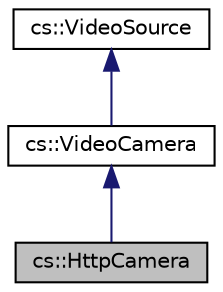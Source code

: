 digraph "cs::HttpCamera"
{
  edge [fontname="Helvetica",fontsize="10",labelfontname="Helvetica",labelfontsize="10"];
  node [fontname="Helvetica",fontsize="10",shape=record];
  Node1 [label="cs::HttpCamera",height=0.2,width=0.4,color="black", fillcolor="grey75", style="filled", fontcolor="black"];
  Node2 -> Node1 [dir="back",color="midnightblue",fontsize="10",style="solid",fontname="Helvetica"];
  Node2 [label="cs::VideoCamera",height=0.2,width=0.4,color="black", fillcolor="white", style="filled",URL="$classcs_1_1VideoCamera.html",tooltip="A source that represents a video camera. "];
  Node3 -> Node2 [dir="back",color="midnightblue",fontsize="10",style="solid",fontname="Helvetica"];
  Node3 [label="cs::VideoSource",height=0.2,width=0.4,color="black", fillcolor="white", style="filled",URL="$classcs_1_1VideoSource.html",tooltip="A source for video that provides a sequence of frames. "];
}
